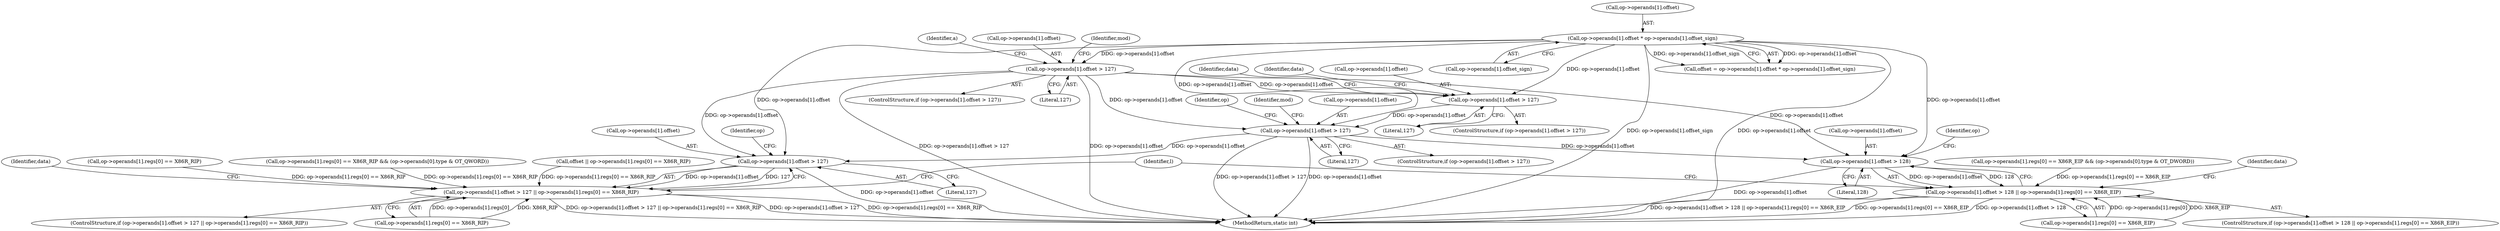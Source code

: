 digraph "0_radare2_f17bfd9f1da05f30f23a4dd05e9d2363e1406948@API" {
"1002962" [label="(Call,op->operands[1].offset > 127)"];
"1002014" [label="(Call,op->operands[1].offset * op->operands[1].offset_sign)"];
"1002907" [label="(Call,op->operands[1].offset > 127)"];
"1002853" [label="(Call,op->operands[1].offset > 127)"];
"1003098" [label="(Call,op->operands[1].offset > 128)"];
"1003097" [label="(Call,op->operands[1].offset > 128 || op->operands[1].regs[0] == X86R_EIP)"];
"1003173" [label="(Call,op->operands[1].offset > 127)"];
"1003172" [label="(Call,op->operands[1].offset > 127 || op->operands[1].regs[0] == X86R_RIP)"];
"1002947" [label="(Identifier,data)"];
"1002962" [label="(Call,op->operands[1].offset > 127)"];
"1003098" [label="(Call,op->operands[1].offset > 128)"];
"1002906" [label="(ControlStructure,if (op->operands[1].offset > 127))"];
"1002978" [label="(Call,op->operands[1].regs[0] == X86R_EIP && (op->operands[0].type & OT_DWORD))"];
"1003097" [label="(Call,op->operands[1].offset > 128 || op->operands[1].regs[0] == X86R_EIP)"];
"1002919" [label="(Identifier,data)"];
"1002915" [label="(Literal,127)"];
"1002870" [label="(Identifier,a)"];
"1003174" [label="(Call,op->operands[1].offset)"];
"1002854" [label="(Call,op->operands[1].offset)"];
"1002022" [label="(Call,op->operands[1].offset_sign)"];
"1003072" [label="(Identifier,op)"];
"1002961" [label="(ControlStructure,if (op->operands[1].offset > 127))"];
"1003173" [label="(Call,op->operands[1].offset > 127)"];
"1003171" [label="(ControlStructure,if (op->operands[1].offset > 127 || op->operands[1].regs[0] == X86R_RIP))"];
"1002973" [label="(Identifier,mod)"];
"1003107" [label="(Call,op->operands[1].regs[0] == X86R_EIP)"];
"1003112" [label="(Identifier,op)"];
"1003099" [label="(Call,op->operands[1].offset)"];
"1003220" [label="(MethodReturn,static int)"];
"1002014" [label="(Call,op->operands[1].offset * op->operands[1].offset_sign)"];
"1003187" [label="(Identifier,op)"];
"1003008" [label="(Call,op->operands[1].regs[0] == X86R_RIP && (op->operands[0].type & OT_QWORD))"];
"1002907" [label="(Call,op->operands[1].offset > 127)"];
"1002864" [label="(Identifier,mod)"];
"1002852" [label="(ControlStructure,if (op->operands[1].offset > 127))"];
"1002963" [label="(Call,op->operands[1].offset)"];
"1003196" [label="(Identifier,data)"];
"1002886" [label="(Call,op->operands[1].regs[0] == X86R_RIP)"];
"1003219" [label="(Identifier,l)"];
"1003182" [label="(Call,op->operands[1].regs[0] == X86R_RIP)"];
"1002970" [label="(Literal,127)"];
"1003172" [label="(Call,op->operands[1].offset > 127 || op->operands[1].regs[0] == X86R_RIP)"];
"1003106" [label="(Literal,128)"];
"1002908" [label="(Call,op->operands[1].offset)"];
"1003151" [label="(Call,offset || op->operands[1].regs[0] == X86R_RIP)"];
"1003121" [label="(Identifier,data)"];
"1003181" [label="(Literal,127)"];
"1002853" [label="(Call,op->operands[1].offset > 127)"];
"1002861" [label="(Literal,127)"];
"1003096" [label="(ControlStructure,if (op->operands[1].offset > 128 || op->operands[1].regs[0] == X86R_EIP))"];
"1002015" [label="(Call,op->operands[1].offset)"];
"1002012" [label="(Call,offset = op->operands[1].offset * op->operands[1].offset_sign)"];
"1002962" -> "1002961"  [label="AST: "];
"1002962" -> "1002970"  [label="CFG: "];
"1002963" -> "1002962"  [label="AST: "];
"1002970" -> "1002962"  [label="AST: "];
"1002973" -> "1002962"  [label="CFG: "];
"1003072" -> "1002962"  [label="CFG: "];
"1002962" -> "1003220"  [label="DDG: op->operands[1].offset > 127"];
"1002962" -> "1003220"  [label="DDG: op->operands[1].offset"];
"1002014" -> "1002962"  [label="DDG: op->operands[1].offset"];
"1002907" -> "1002962"  [label="DDG: op->operands[1].offset"];
"1002853" -> "1002962"  [label="DDG: op->operands[1].offset"];
"1002962" -> "1003098"  [label="DDG: op->operands[1].offset"];
"1002962" -> "1003173"  [label="DDG: op->operands[1].offset"];
"1002014" -> "1002012"  [label="AST: "];
"1002014" -> "1002022"  [label="CFG: "];
"1002015" -> "1002014"  [label="AST: "];
"1002022" -> "1002014"  [label="AST: "];
"1002012" -> "1002014"  [label="CFG: "];
"1002014" -> "1003220"  [label="DDG: op->operands[1].offset_sign"];
"1002014" -> "1003220"  [label="DDG: op->operands[1].offset"];
"1002014" -> "1002012"  [label="DDG: op->operands[1].offset"];
"1002014" -> "1002012"  [label="DDG: op->operands[1].offset_sign"];
"1002014" -> "1002853"  [label="DDG: op->operands[1].offset"];
"1002014" -> "1002907"  [label="DDG: op->operands[1].offset"];
"1002014" -> "1003098"  [label="DDG: op->operands[1].offset"];
"1002014" -> "1003173"  [label="DDG: op->operands[1].offset"];
"1002907" -> "1002906"  [label="AST: "];
"1002907" -> "1002915"  [label="CFG: "];
"1002908" -> "1002907"  [label="AST: "];
"1002915" -> "1002907"  [label="AST: "];
"1002919" -> "1002907"  [label="CFG: "];
"1002947" -> "1002907"  [label="CFG: "];
"1002853" -> "1002907"  [label="DDG: op->operands[1].offset"];
"1002853" -> "1002852"  [label="AST: "];
"1002853" -> "1002861"  [label="CFG: "];
"1002854" -> "1002853"  [label="AST: "];
"1002861" -> "1002853"  [label="AST: "];
"1002864" -> "1002853"  [label="CFG: "];
"1002870" -> "1002853"  [label="CFG: "];
"1002853" -> "1003220"  [label="DDG: op->operands[1].offset > 127"];
"1002853" -> "1003220"  [label="DDG: op->operands[1].offset"];
"1002853" -> "1003098"  [label="DDG: op->operands[1].offset"];
"1002853" -> "1003173"  [label="DDG: op->operands[1].offset"];
"1003098" -> "1003097"  [label="AST: "];
"1003098" -> "1003106"  [label="CFG: "];
"1003099" -> "1003098"  [label="AST: "];
"1003106" -> "1003098"  [label="AST: "];
"1003112" -> "1003098"  [label="CFG: "];
"1003097" -> "1003098"  [label="CFG: "];
"1003098" -> "1003220"  [label="DDG: op->operands[1].offset"];
"1003098" -> "1003097"  [label="DDG: op->operands[1].offset"];
"1003098" -> "1003097"  [label="DDG: 128"];
"1003097" -> "1003096"  [label="AST: "];
"1003097" -> "1003107"  [label="CFG: "];
"1003107" -> "1003097"  [label="AST: "];
"1003121" -> "1003097"  [label="CFG: "];
"1003219" -> "1003097"  [label="CFG: "];
"1003097" -> "1003220"  [label="DDG: op->operands[1].regs[0] == X86R_EIP"];
"1003097" -> "1003220"  [label="DDG: op->operands[1].offset > 128"];
"1003097" -> "1003220"  [label="DDG: op->operands[1].offset > 128 || op->operands[1].regs[0] == X86R_EIP"];
"1002978" -> "1003097"  [label="DDG: op->operands[1].regs[0] == X86R_EIP"];
"1003107" -> "1003097"  [label="DDG: op->operands[1].regs[0]"];
"1003107" -> "1003097"  [label="DDG: X86R_EIP"];
"1003173" -> "1003172"  [label="AST: "];
"1003173" -> "1003181"  [label="CFG: "];
"1003174" -> "1003173"  [label="AST: "];
"1003181" -> "1003173"  [label="AST: "];
"1003187" -> "1003173"  [label="CFG: "];
"1003172" -> "1003173"  [label="CFG: "];
"1003173" -> "1003220"  [label="DDG: op->operands[1].offset"];
"1003173" -> "1003172"  [label="DDG: op->operands[1].offset"];
"1003173" -> "1003172"  [label="DDG: 127"];
"1003172" -> "1003171"  [label="AST: "];
"1003172" -> "1003182"  [label="CFG: "];
"1003182" -> "1003172"  [label="AST: "];
"1003196" -> "1003172"  [label="CFG: "];
"1003219" -> "1003172"  [label="CFG: "];
"1003172" -> "1003220"  [label="DDG: op->operands[1].offset > 127 || op->operands[1].regs[0] == X86R_RIP"];
"1003172" -> "1003220"  [label="DDG: op->operands[1].offset > 127"];
"1003172" -> "1003220"  [label="DDG: op->operands[1].regs[0] == X86R_RIP"];
"1003008" -> "1003172"  [label="DDG: op->operands[1].regs[0] == X86R_RIP"];
"1002886" -> "1003172"  [label="DDG: op->operands[1].regs[0] == X86R_RIP"];
"1003151" -> "1003172"  [label="DDG: op->operands[1].regs[0] == X86R_RIP"];
"1003182" -> "1003172"  [label="DDG: op->operands[1].regs[0]"];
"1003182" -> "1003172"  [label="DDG: X86R_RIP"];
}
